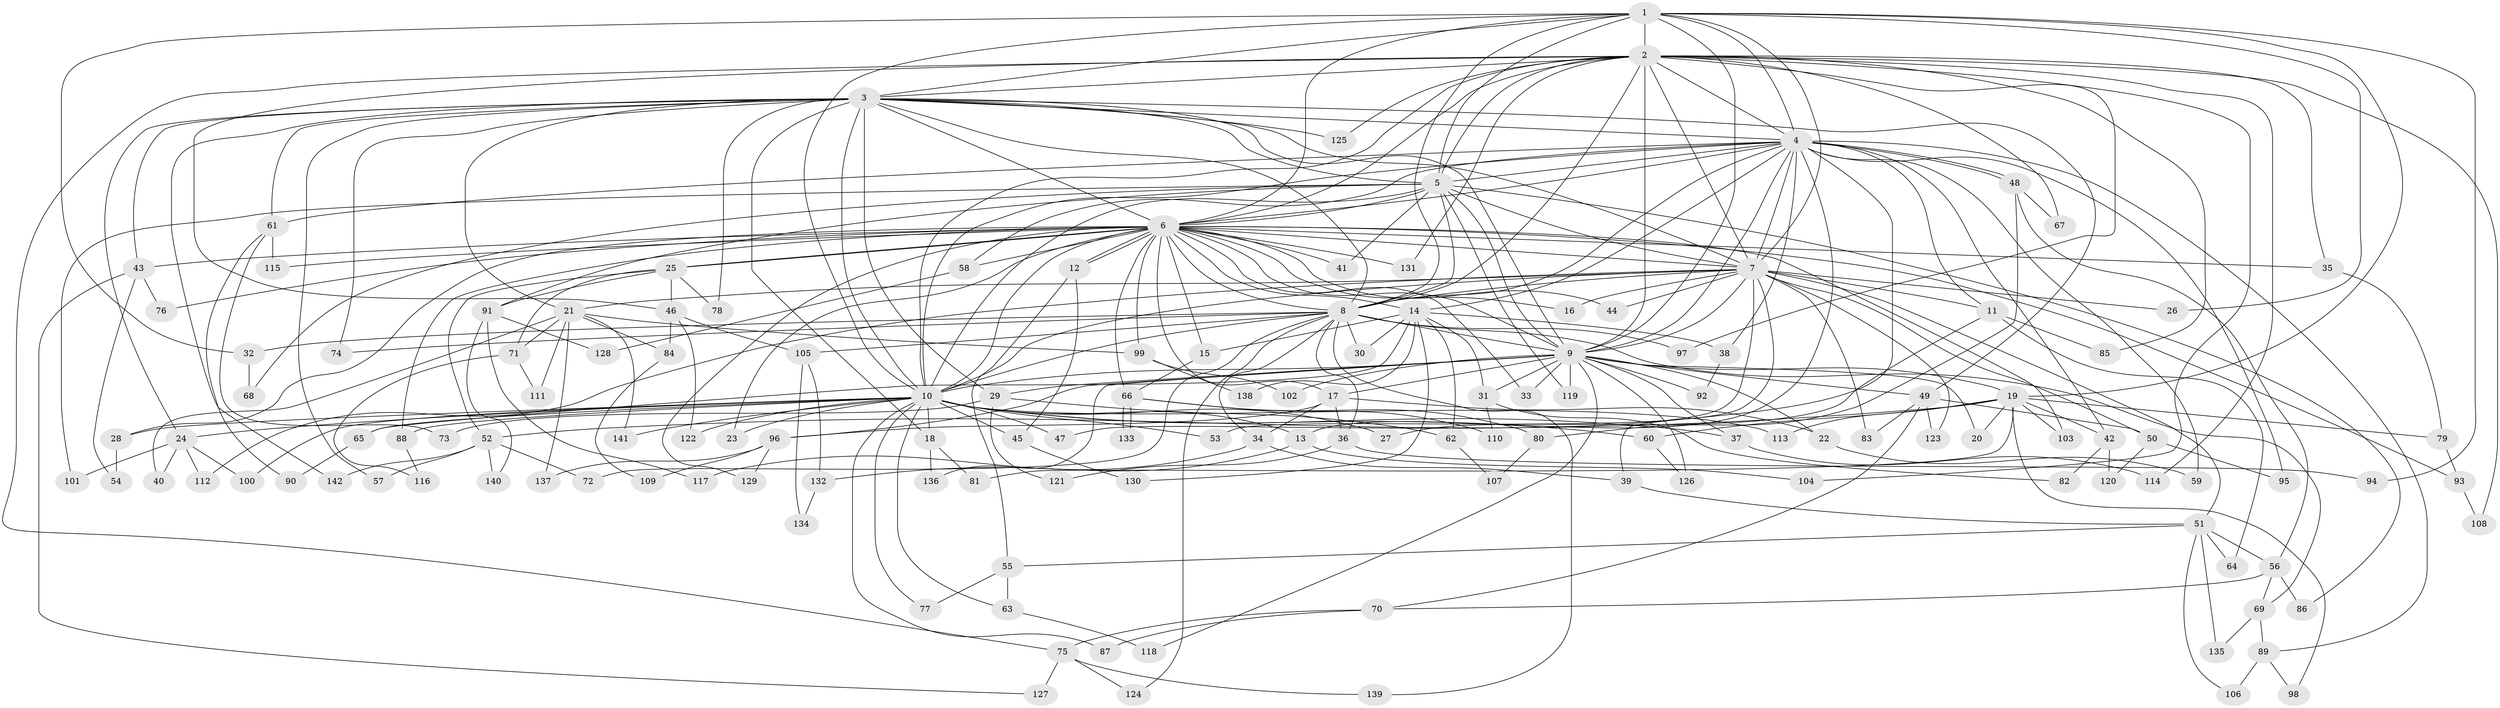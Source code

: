 // Generated by graph-tools (version 1.1) at 2025/49/03/09/25 03:49:28]
// undirected, 142 vertices, 309 edges
graph export_dot {
graph [start="1"]
  node [color=gray90,style=filled];
  1;
  2;
  3;
  4;
  5;
  6;
  7;
  8;
  9;
  10;
  11;
  12;
  13;
  14;
  15;
  16;
  17;
  18;
  19;
  20;
  21;
  22;
  23;
  24;
  25;
  26;
  27;
  28;
  29;
  30;
  31;
  32;
  33;
  34;
  35;
  36;
  37;
  38;
  39;
  40;
  41;
  42;
  43;
  44;
  45;
  46;
  47;
  48;
  49;
  50;
  51;
  52;
  53;
  54;
  55;
  56;
  57;
  58;
  59;
  60;
  61;
  62;
  63;
  64;
  65;
  66;
  67;
  68;
  69;
  70;
  71;
  72;
  73;
  74;
  75;
  76;
  77;
  78;
  79;
  80;
  81;
  82;
  83;
  84;
  85;
  86;
  87;
  88;
  89;
  90;
  91;
  92;
  93;
  94;
  95;
  96;
  97;
  98;
  99;
  100;
  101;
  102;
  103;
  104;
  105;
  106;
  107;
  108;
  109;
  110;
  111;
  112;
  113;
  114;
  115;
  116;
  117;
  118;
  119;
  120;
  121;
  122;
  123;
  124;
  125;
  126;
  127;
  128;
  129;
  130;
  131;
  132;
  133;
  134;
  135;
  136;
  137;
  138;
  139;
  140;
  141;
  142;
  1 -- 2;
  1 -- 3;
  1 -- 4;
  1 -- 5;
  1 -- 6;
  1 -- 7;
  1 -- 8;
  1 -- 9;
  1 -- 10;
  1 -- 19;
  1 -- 26;
  1 -- 32;
  1 -- 94;
  2 -- 3;
  2 -- 4;
  2 -- 5;
  2 -- 6;
  2 -- 7;
  2 -- 8;
  2 -- 9;
  2 -- 10;
  2 -- 35;
  2 -- 46;
  2 -- 67;
  2 -- 75;
  2 -- 85;
  2 -- 97;
  2 -- 104;
  2 -- 108;
  2 -- 114;
  2 -- 125;
  2 -- 131;
  3 -- 4;
  3 -- 5;
  3 -- 6;
  3 -- 7;
  3 -- 8;
  3 -- 9;
  3 -- 10;
  3 -- 18;
  3 -- 21;
  3 -- 24;
  3 -- 29;
  3 -- 43;
  3 -- 49;
  3 -- 57;
  3 -- 61;
  3 -- 74;
  3 -- 78;
  3 -- 125;
  3 -- 142;
  4 -- 5;
  4 -- 6;
  4 -- 7;
  4 -- 8;
  4 -- 9;
  4 -- 10;
  4 -- 11;
  4 -- 13;
  4 -- 14;
  4 -- 38;
  4 -- 39;
  4 -- 42;
  4 -- 48;
  4 -- 48;
  4 -- 58;
  4 -- 59;
  4 -- 61;
  4 -- 89;
  4 -- 95;
  5 -- 6;
  5 -- 7;
  5 -- 8;
  5 -- 9;
  5 -- 10;
  5 -- 41;
  5 -- 68;
  5 -- 86;
  5 -- 91;
  5 -- 101;
  5 -- 119;
  6 -- 7;
  6 -- 8;
  6 -- 9;
  6 -- 10;
  6 -- 12;
  6 -- 12;
  6 -- 14;
  6 -- 15;
  6 -- 16;
  6 -- 17;
  6 -- 23;
  6 -- 25;
  6 -- 25;
  6 -- 28;
  6 -- 33;
  6 -- 35;
  6 -- 41;
  6 -- 43;
  6 -- 44;
  6 -- 58;
  6 -- 66;
  6 -- 76;
  6 -- 88;
  6 -- 93;
  6 -- 99;
  6 -- 103;
  6 -- 115;
  6 -- 129;
  6 -- 131;
  7 -- 8;
  7 -- 9;
  7 -- 10;
  7 -- 11;
  7 -- 16;
  7 -- 21;
  7 -- 26;
  7 -- 44;
  7 -- 47;
  7 -- 50;
  7 -- 51;
  7 -- 53;
  7 -- 83;
  7 -- 112;
  7 -- 123;
  8 -- 9;
  8 -- 10;
  8 -- 30;
  8 -- 32;
  8 -- 34;
  8 -- 36;
  8 -- 69;
  8 -- 72;
  8 -- 74;
  8 -- 97;
  8 -- 105;
  8 -- 124;
  8 -- 139;
  9 -- 10;
  9 -- 17;
  9 -- 19;
  9 -- 20;
  9 -- 22;
  9 -- 29;
  9 -- 31;
  9 -- 33;
  9 -- 37;
  9 -- 49;
  9 -- 92;
  9 -- 96;
  9 -- 102;
  9 -- 118;
  9 -- 119;
  9 -- 126;
  9 -- 136;
  10 -- 13;
  10 -- 18;
  10 -- 23;
  10 -- 24;
  10 -- 27;
  10 -- 28;
  10 -- 37;
  10 -- 45;
  10 -- 47;
  10 -- 53;
  10 -- 60;
  10 -- 63;
  10 -- 65;
  10 -- 77;
  10 -- 87;
  10 -- 88;
  10 -- 100;
  10 -- 113;
  10 -- 122;
  10 -- 141;
  11 -- 27;
  11 -- 64;
  11 -- 85;
  12 -- 45;
  12 -- 55;
  13 -- 104;
  13 -- 132;
  14 -- 15;
  14 -- 30;
  14 -- 31;
  14 -- 38;
  14 -- 62;
  14 -- 65;
  14 -- 130;
  14 -- 138;
  15 -- 66;
  17 -- 22;
  17 -- 34;
  17 -- 36;
  17 -- 96;
  18 -- 81;
  18 -- 136;
  19 -- 20;
  19 -- 42;
  19 -- 52;
  19 -- 60;
  19 -- 79;
  19 -- 81;
  19 -- 98;
  19 -- 103;
  19 -- 113;
  21 -- 40;
  21 -- 71;
  21 -- 84;
  21 -- 99;
  21 -- 111;
  21 -- 137;
  21 -- 141;
  22 -- 59;
  24 -- 40;
  24 -- 100;
  24 -- 101;
  24 -- 112;
  25 -- 46;
  25 -- 52;
  25 -- 71;
  25 -- 78;
  25 -- 91;
  28 -- 54;
  29 -- 62;
  29 -- 73;
  29 -- 121;
  31 -- 82;
  31 -- 110;
  32 -- 68;
  34 -- 39;
  34 -- 117;
  35 -- 79;
  36 -- 94;
  36 -- 121;
  37 -- 114;
  38 -- 92;
  39 -- 51;
  42 -- 82;
  42 -- 120;
  43 -- 54;
  43 -- 76;
  43 -- 127;
  45 -- 130;
  46 -- 84;
  46 -- 105;
  46 -- 122;
  48 -- 56;
  48 -- 67;
  48 -- 80;
  49 -- 50;
  49 -- 70;
  49 -- 83;
  49 -- 123;
  50 -- 95;
  50 -- 120;
  51 -- 55;
  51 -- 56;
  51 -- 64;
  51 -- 106;
  51 -- 135;
  52 -- 57;
  52 -- 72;
  52 -- 140;
  52 -- 142;
  55 -- 63;
  55 -- 77;
  56 -- 69;
  56 -- 70;
  56 -- 86;
  58 -- 128;
  60 -- 126;
  61 -- 73;
  61 -- 90;
  61 -- 115;
  62 -- 107;
  63 -- 118;
  65 -- 90;
  66 -- 80;
  66 -- 110;
  66 -- 133;
  66 -- 133;
  69 -- 89;
  69 -- 135;
  70 -- 75;
  70 -- 87;
  71 -- 111;
  71 -- 116;
  75 -- 124;
  75 -- 127;
  75 -- 139;
  79 -- 93;
  80 -- 107;
  84 -- 109;
  88 -- 116;
  89 -- 98;
  89 -- 106;
  91 -- 117;
  91 -- 128;
  91 -- 140;
  93 -- 108;
  96 -- 109;
  96 -- 129;
  96 -- 137;
  99 -- 102;
  99 -- 138;
  105 -- 132;
  105 -- 134;
  132 -- 134;
}
